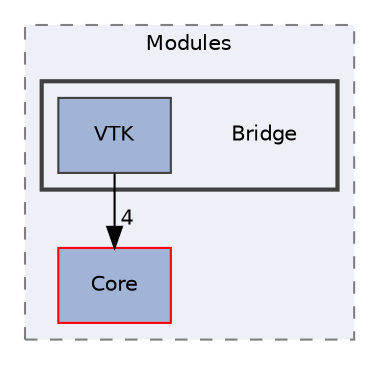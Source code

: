 digraph "Bridge"
{
 // LATEX_PDF_SIZE
  edge [fontname="Helvetica",fontsize="10",labelfontname="Helvetica",labelfontsize="10"];
  node [fontname="Helvetica",fontsize="10",shape=record];
  compound=true
  subgraph clusterdir_f177c24bf1c87ecaa6e6fdc0bba33350 {
    graph [ bgcolor="#edf0f7", pencolor="grey50", style="filled,dashed,", label="Modules", fontname="Helvetica", fontsize="10", URL="dir_f177c24bf1c87ecaa6e6fdc0bba33350.html"]
  dir_cac7f9cecb9aa42a0bd05452dddd8a21 [shape=box, label="Core", style="filled,", fillcolor="#a2b4d6", color="red", URL="dir_cac7f9cecb9aa42a0bd05452dddd8a21.html"];
  subgraph clusterdir_ce4b90f3ab002c3e4aae09e4884c7ff9 {
    graph [ bgcolor="#edf0f7", pencolor="grey25", style="filled,bold,", label="", fontname="Helvetica", fontsize="10", URL="dir_ce4b90f3ab002c3e4aae09e4884c7ff9.html"]
    dir_ce4b90f3ab002c3e4aae09e4884c7ff9 [shape=plaintext, label="Bridge"];
  dir_7139da90b3b6a729dc9b0d4a90a93478 [shape=box, label="VTK", style="filled,", fillcolor="#a2b4d6", color="grey25", URL="dir_7139da90b3b6a729dc9b0d4a90a93478.html"];
  }
  }
  dir_7139da90b3b6a729dc9b0d4a90a93478->dir_cac7f9cecb9aa42a0bd05452dddd8a21 [headlabel="4", labeldistance=1.5 headhref="dir_000244_000014.html"];
}

